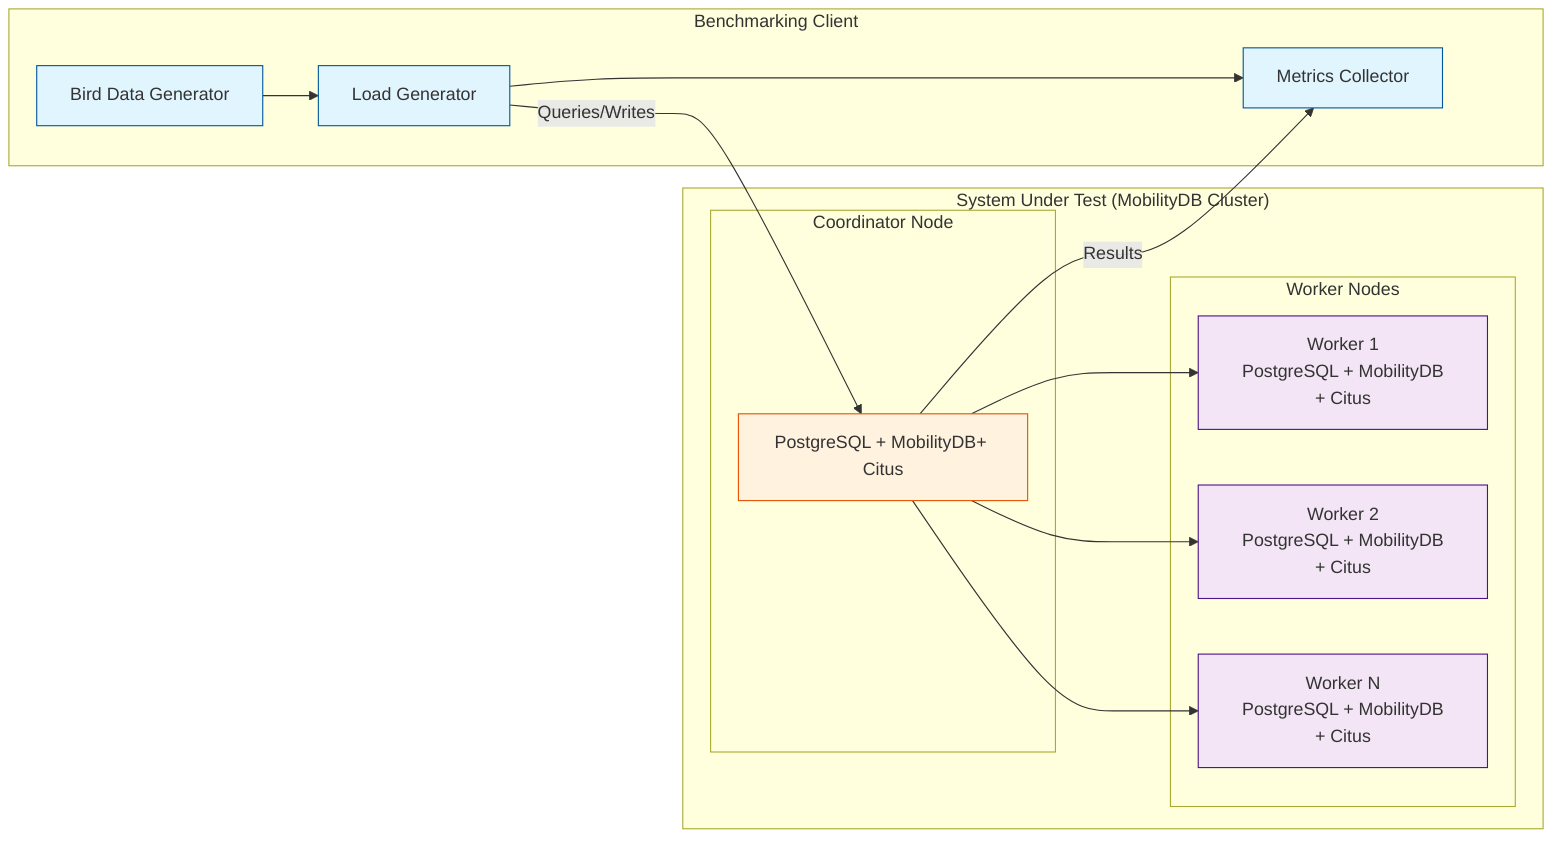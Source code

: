 flowchart LR
    subgraph Client ["Benchmarking Client"]
        LoadGen["Load Generator"]
        MetricsCollector["Metrics Collector"]
        DataGen["Bird Data Generator"]
        LoadGen --> MetricsCollector
        DataGen --> LoadGen
    end

    subgraph SUT ["System Under Test      (MobilityDB Cluster)"]
        subgraph Coordinator ["Coordinator Node"]
            CN["PostgreSQL + MobilityDB+ Citus"]
        end
        
        subgraph Workers ["Worker Nodes"]
            W1["Worker 1<br> PostgreSQL + MobilityDB + Citus"]
            W2["Worker 2<br> PostgreSQL + MobilityDB + Citus"]
            W3["Worker N<br> PostgreSQL + MobilityDB + Citus"]
        end
        
        CN --> W1
        CN --> W2
        CN --> W3
    end
    
    LoadGen -->|"Queries/Writes"| CN
    CN -->|"Results"| MetricsCollector
    
    classDef client fill:#e1f5fe,stroke:#01579b
    classDef coordinator fill:#fff3e0,stroke:#e65100
    classDef worker fill:#f3e5f5,stroke:#4a148c
    
    class LoadGen,MetricsCollector,DataGen client
    class CN coordinator
    class W1,W2,W3 worker
